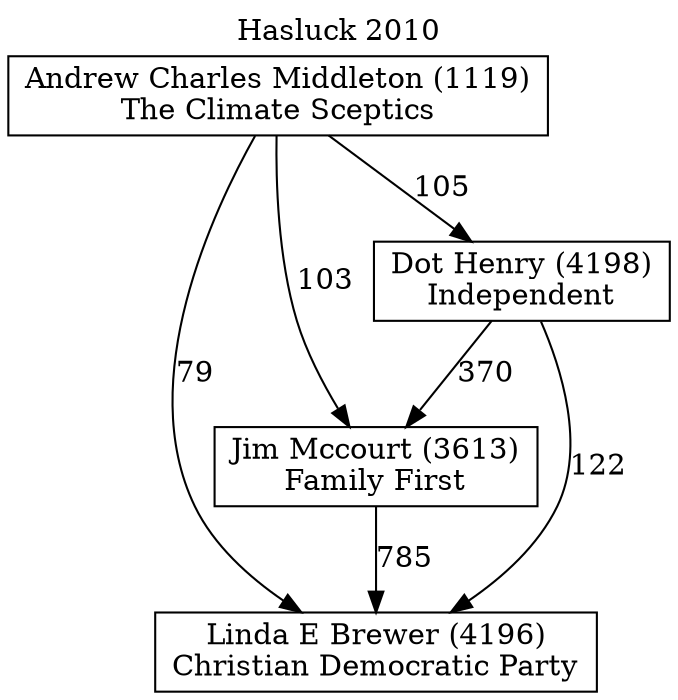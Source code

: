 // House preference flow
digraph "Linda E Brewer (4196)_Hasluck_2010" {
	graph [label="Hasluck 2010" labelloc=t mclimit=10]
	node [shape=box]
	"Linda E Brewer (4196)" [label="Linda E Brewer (4196)
Christian Democratic Party"]
	"Jim Mccourt (3613)" [label="Jim Mccourt (3613)
Family First"]
	"Dot Henry (4198)" [label="Dot Henry (4198)
Independent"]
	"Andrew Charles Middleton (1119)" [label="Andrew Charles Middleton (1119)
The Climate Sceptics"]
	"Jim Mccourt (3613)" -> "Linda E Brewer (4196)" [label=785]
	"Dot Henry (4198)" -> "Jim Mccourt (3613)" [label=370]
	"Andrew Charles Middleton (1119)" -> "Dot Henry (4198)" [label=105]
	"Dot Henry (4198)" -> "Linda E Brewer (4196)" [label=122]
	"Andrew Charles Middleton (1119)" -> "Linda E Brewer (4196)" [label=79]
	"Andrew Charles Middleton (1119)" -> "Jim Mccourt (3613)" [label=103]
}
